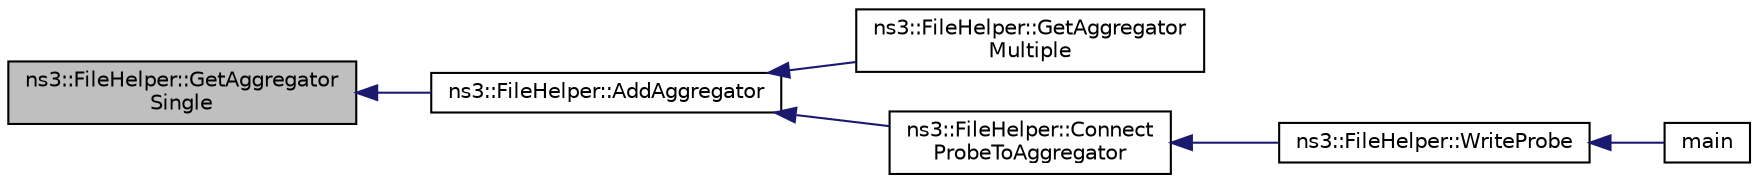 digraph "ns3::FileHelper::GetAggregatorSingle"
{
  edge [fontname="Helvetica",fontsize="10",labelfontname="Helvetica",labelfontsize="10"];
  node [fontname="Helvetica",fontsize="10",shape=record];
  rankdir="LR";
  Node1 [label="ns3::FileHelper::GetAggregator\lSingle",height=0.2,width=0.4,color="black", fillcolor="grey75", style="filled", fontcolor="black"];
  Node1 -> Node2 [dir="back",color="midnightblue",fontsize="10",style="solid"];
  Node2 [label="ns3::FileHelper::AddAggregator",height=0.2,width=0.4,color="black", fillcolor="white", style="filled",URL="$d4/ded/classns3_1_1FileHelper.html#a8aed14bd67ec9d0cc15a9ed43a4635df",tooltip="Adds an aggregator to be used to write values to files. "];
  Node2 -> Node3 [dir="back",color="midnightblue",fontsize="10",style="solid"];
  Node3 [label="ns3::FileHelper::GetAggregator\lMultiple",height=0.2,width=0.4,color="black", fillcolor="white", style="filled",URL="$d4/ded/classns3_1_1FileHelper.html#ade18c5e4b819b64d76f386b22d541d24",tooltip="Gets one of the multiple aggregators from the map. "];
  Node2 -> Node4 [dir="back",color="midnightblue",fontsize="10",style="solid"];
  Node4 [label="ns3::FileHelper::Connect\lProbeToAggregator",height=0.2,width=0.4,color="black", fillcolor="white", style="filled",URL="$d4/ded/classns3_1_1FileHelper.html#af67443ae87a58eeaa0536b38e9349a07",tooltip="Connects the probe to the aggregator. "];
  Node4 -> Node5 [dir="back",color="midnightblue",fontsize="10",style="solid"];
  Node5 [label="ns3::FileHelper::WriteProbe",height=0.2,width=0.4,color="black", fillcolor="white", style="filled",URL="$d4/ded/classns3_1_1FileHelper.html#a365494ad1ae02d54ac2e3a134a101d2b"];
  Node5 -> Node6 [dir="back",color="midnightblue",fontsize="10",style="solid"];
  Node6 [label="main",height=0.2,width=0.4,color="black", fillcolor="white", style="filled",URL="$d9/d72/file-helper-example_8cc.html#a0ddf1224851353fc92bfbff6f499fa97"];
}
